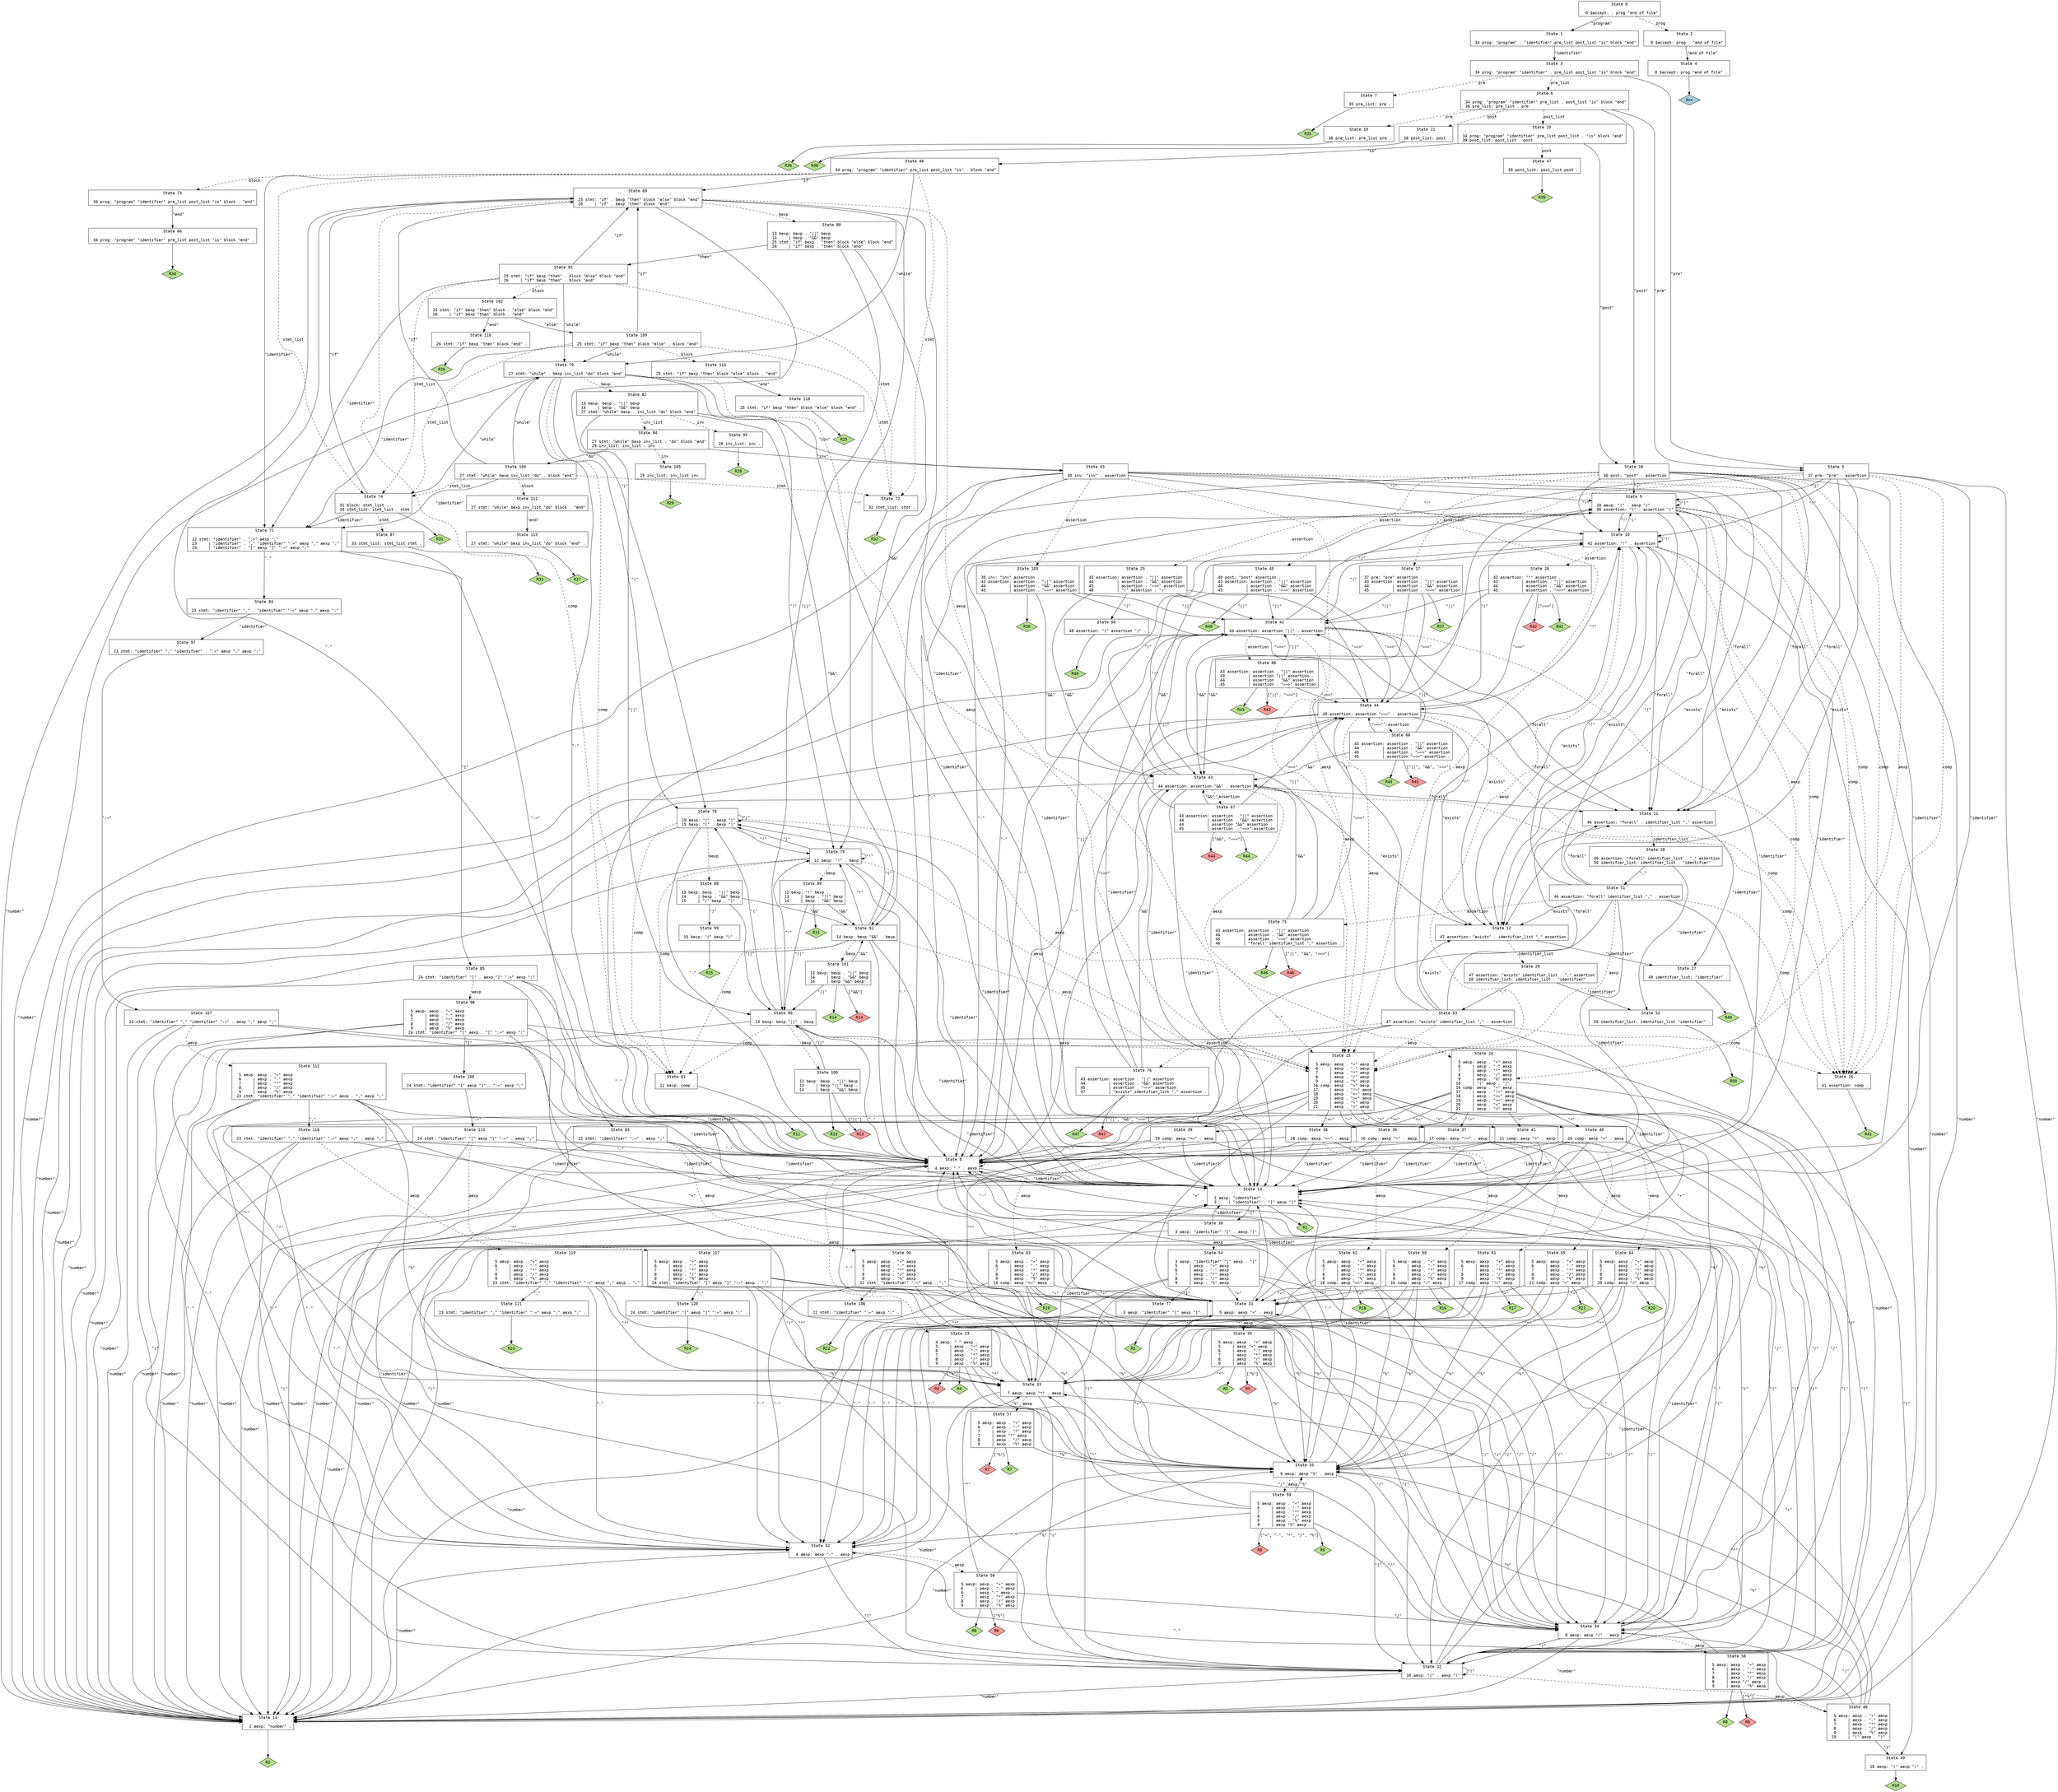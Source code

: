 // Generated by GNU Bison 3.4.
// Report bugs to <bug-bison@gnu.org>.
// Home page: <http://www.gnu.org/software/bison/>.

digraph "/home/ferhat/git/vc-gen/vcgen-parser.yy"
{
  node [fontname = courier, shape = box, colorscheme = paired6]
  edge [fontname = courier]

  0 [label="State 0\n\l  0 $accept: . prog \"end of file\"\l"]
  0 -> 1 [style=solid label="\"program\""]
  0 -> 2 [style=dashed label="prog"]
  1 [label="State 1\n\l 34 prog: \"program\" . \"identifier\" pre_list post_list \"is\" block \"end\"\l"]
  1 -> 3 [style=solid label="\"identifier\""]
  2 [label="State 2\n\l  0 $accept: prog . \"end of file\"\l"]
  2 -> 4 [style=solid label="\"end of file\""]
  3 [label="State 3\n\l 34 prog: \"program\" \"identifier\" . pre_list post_list \"is\" block \"end\"\l"]
  3 -> 5 [style=solid label="\"pre\""]
  3 -> 6 [style=dashed label="pre_list"]
  3 -> 7 [style=dashed label="pre"]
  4 [label="State 4\n\l  0 $accept: prog \"end of file\" .\l"]
  4 -> "4R0" [style=solid]
 "4R0" [label="Acc", fillcolor=1, shape=diamond, style=filled]
  5 [label="State 5\n\l 37 pre: \"pre\" . assertion\l"]
  5 -> 8 [style=solid label="\"-\""]
  5 -> 9 [style=solid label="\"(\""]
  5 -> 10 [style=solid label="\"!\""]
  5 -> 11 [style=solid label="\"forall\""]
  5 -> 12 [style=solid label="\"exists\""]
  5 -> 13 [style=solid label="\"identifier\""]
  5 -> 14 [style=solid label="\"number\""]
  5 -> 15 [style=dashed label="aexp"]
  5 -> 16 [style=dashed label="comp"]
  5 -> 17 [style=dashed label="assertion"]
  6 [label="State 6\n\l 34 prog: \"program\" \"identifier\" pre_list . post_list \"is\" block \"end\"\l 36 pre_list: pre_list . pre\l"]
  6 -> 5 [style=solid label="\"pre\""]
  6 -> 18 [style=solid label="\"post\""]
  6 -> 19 [style=dashed label="pre"]
  6 -> 20 [style=dashed label="post_list"]
  6 -> 21 [style=dashed label="post"]
  7 [label="State 7\n\l 35 pre_list: pre .\l"]
  7 -> "7R35" [style=solid]
 "7R35" [label="R35", fillcolor=3, shape=diamond, style=filled]
  8 [label="State 8\n\l  4 aexp: \"-\" . aexp\l"]
  8 -> 8 [style=solid label="\"-\""]
  8 -> 22 [style=solid label="\"(\""]
  8 -> 13 [style=solid label="\"identifier\""]
  8 -> 14 [style=solid label="\"number\""]
  8 -> 23 [style=dashed label="aexp"]
  9 [label="State 9\n\l 10 aexp: \"(\" . aexp \")\"\l 48 assertion: \"(\" . assertion \")\"\l"]
  9 -> 8 [style=solid label="\"-\""]
  9 -> 9 [style=solid label="\"(\""]
  9 -> 10 [style=solid label="\"!\""]
  9 -> 11 [style=solid label="\"forall\""]
  9 -> 12 [style=solid label="\"exists\""]
  9 -> 13 [style=solid label="\"identifier\""]
  9 -> 14 [style=solid label="\"number\""]
  9 -> 24 [style=dashed label="aexp"]
  9 -> 16 [style=dashed label="comp"]
  9 -> 25 [style=dashed label="assertion"]
  10 [label="State 10\n\l 42 assertion: \"!\" . assertion\l"]
  10 -> 8 [style=solid label="\"-\""]
  10 -> 9 [style=solid label="\"(\""]
  10 -> 10 [style=solid label="\"!\""]
  10 -> 11 [style=solid label="\"forall\""]
  10 -> 12 [style=solid label="\"exists\""]
  10 -> 13 [style=solid label="\"identifier\""]
  10 -> 14 [style=solid label="\"number\""]
  10 -> 15 [style=dashed label="aexp"]
  10 -> 16 [style=dashed label="comp"]
  10 -> 26 [style=dashed label="assertion"]
  11 [label="State 11\n\l 46 assertion: \"forall\" . identifier_list \",\" assertion\l"]
  11 -> 27 [style=solid label="\"identifier\""]
  11 -> 28 [style=dashed label="identifier_list"]
  12 [label="State 12\n\l 47 assertion: \"exists\" . identifier_list \",\" assertion\l"]
  12 -> 27 [style=solid label="\"identifier\""]
  12 -> 29 [style=dashed label="identifier_list"]
  13 [label="State 13\n\l  1 aexp: \"identifier\" .\l  3     | \"identifier\" . \"[\" aexp \"]\"\l"]
  13 -> 30 [style=solid label="\"[\""]
  13 -> "13R1" [style=solid]
 "13R1" [label="R1", fillcolor=3, shape=diamond, style=filled]
  14 [label="State 14\n\l  2 aexp: \"number\" .\l"]
  14 -> "14R2" [style=solid]
 "14R2" [label="R2", fillcolor=3, shape=diamond, style=filled]
  15 [label="State 15\n\l  5 aexp: aexp . \"+\" aexp\l  6     | aexp . \"-\" aexp\l  7     | aexp . \"*\" aexp\l  8     | aexp . \"/\" aexp\l  9     | aexp . \"%\" aexp\l 16 comp: aexp . \"=\" aexp\l 17     | aexp . \"!=\" aexp\l 18     | aexp . \"<=\" aexp\l 19     | aexp . \">=\" aexp\l 20     | aexp . \"<\" aexp\l 21     | aexp . \">\" aexp\l"]
  15 -> 31 [style=solid label="\"+\""]
  15 -> 32 [style=solid label="\"-\""]
  15 -> 33 [style=solid label="\"*\""]
  15 -> 34 [style=solid label="\"/\""]
  15 -> 35 [style=solid label="\"%\""]
  15 -> 36 [style=solid label="\"=\""]
  15 -> 37 [style=solid label="\"!=\""]
  15 -> 38 [style=solid label="\"<=\""]
  15 -> 39 [style=solid label="\">=\""]
  15 -> 40 [style=solid label="\"<\""]
  15 -> 41 [style=solid label="\">\""]
  16 [label="State 16\n\l 41 assertion: comp .\l"]
  16 -> "16R41" [style=solid]
 "16R41" [label="R41", fillcolor=3, shape=diamond, style=filled]
  17 [label="State 17\n\l 37 pre: \"pre\" assertion .\l 43 assertion: assertion . \"||\" assertion\l 44          | assertion . \"&&\" assertion\l 45          | assertion . \"==>\" assertion\l"]
  17 -> 42 [style=solid label="\"||\""]
  17 -> 43 [style=solid label="\"&&\""]
  17 -> 44 [style=solid label="\"==>\""]
  17 -> "17R37" [style=solid]
 "17R37" [label="R37", fillcolor=3, shape=diamond, style=filled]
  18 [label="State 18\n\l 40 post: \"post\" . assertion\l"]
  18 -> 8 [style=solid label="\"-\""]
  18 -> 9 [style=solid label="\"(\""]
  18 -> 10 [style=solid label="\"!\""]
  18 -> 11 [style=solid label="\"forall\""]
  18 -> 12 [style=solid label="\"exists\""]
  18 -> 13 [style=solid label="\"identifier\""]
  18 -> 14 [style=solid label="\"number\""]
  18 -> 15 [style=dashed label="aexp"]
  18 -> 16 [style=dashed label="comp"]
  18 -> 45 [style=dashed label="assertion"]
  19 [label="State 19\n\l 36 pre_list: pre_list pre .\l"]
  19 -> "19R36" [style=solid]
 "19R36" [label="R36", fillcolor=3, shape=diamond, style=filled]
  20 [label="State 20\n\l 34 prog: \"program\" \"identifier\" pre_list post_list . \"is\" block \"end\"\l 39 post_list: post_list . post\l"]
  20 -> 18 [style=solid label="\"post\""]
  20 -> 46 [style=solid label="\"is\""]
  20 -> 47 [style=dashed label="post"]
  21 [label="State 21\n\l 38 post_list: post .\l"]
  21 -> "21R38" [style=solid]
 "21R38" [label="R38", fillcolor=3, shape=diamond, style=filled]
  22 [label="State 22\n\l 10 aexp: \"(\" . aexp \")\"\l"]
  22 -> 8 [style=solid label="\"-\""]
  22 -> 22 [style=solid label="\"(\""]
  22 -> 13 [style=solid label="\"identifier\""]
  22 -> 14 [style=solid label="\"number\""]
  22 -> 48 [style=dashed label="aexp"]
  23 [label="State 23\n\l  4 aexp: \"-\" aexp .\l  5     | aexp . \"+\" aexp\l  6     | aexp . \"-\" aexp\l  7     | aexp . \"*\" aexp\l  8     | aexp . \"/\" aexp\l  9     | aexp . \"%\" aexp\l"]
  23 -> 33 [style=solid label="\"*\""]
  23 -> 34 [style=solid label="\"/\""]
  23 -> 35 [style=solid label="\"%\""]
  23 -> "23R4d" [label="[\"%\"]", style=solid]
 "23R4d" [label="R4", fillcolor=5, shape=diamond, style=filled]
  23 -> "23R4" [style=solid]
 "23R4" [label="R4", fillcolor=3, shape=diamond, style=filled]
  24 [label="State 24\n\l  5 aexp: aexp . \"+\" aexp\l  6     | aexp . \"-\" aexp\l  7     | aexp . \"*\" aexp\l  8     | aexp . \"/\" aexp\l  9     | aexp . \"%\" aexp\l 10     | \"(\" aexp . \")\"\l 16 comp: aexp . \"=\" aexp\l 17     | aexp . \"!=\" aexp\l 18     | aexp . \"<=\" aexp\l 19     | aexp . \">=\" aexp\l 20     | aexp . \"<\" aexp\l 21     | aexp . \">\" aexp\l"]
  24 -> 31 [style=solid label="\"+\""]
  24 -> 32 [style=solid label="\"-\""]
  24 -> 33 [style=solid label="\"*\""]
  24 -> 34 [style=solid label="\"/\""]
  24 -> 35 [style=solid label="\"%\""]
  24 -> 49 [style=solid label="\")\""]
  24 -> 36 [style=solid label="\"=\""]
  24 -> 37 [style=solid label="\"!=\""]
  24 -> 38 [style=solid label="\"<=\""]
  24 -> 39 [style=solid label="\">=\""]
  24 -> 40 [style=solid label="\"<\""]
  24 -> 41 [style=solid label="\">\""]
  25 [label="State 25\n\l 43 assertion: assertion . \"||\" assertion\l 44          | assertion . \"&&\" assertion\l 45          | assertion . \"==>\" assertion\l 48          | \"(\" assertion . \")\"\l"]
  25 -> 50 [style=solid label="\")\""]
  25 -> 42 [style=solid label="\"||\""]
  25 -> 43 [style=solid label="\"&&\""]
  25 -> 44 [style=solid label="\"==>\""]
  26 [label="State 26\n\l 42 assertion: \"!\" assertion .\l 43          | assertion . \"||\" assertion\l 44          | assertion . \"&&\" assertion\l 45          | assertion . \"==>\" assertion\l"]
  26 -> 42 [style=solid label="\"||\""]
  26 -> 43 [style=solid label="\"&&\""]
  26 -> 44 [style=solid label="\"==>\""]
  26 -> "26R42d" [label="[\"==>\"]", style=solid]
 "26R42d" [label="R42", fillcolor=5, shape=diamond, style=filled]
  26 -> "26R42" [style=solid]
 "26R42" [label="R42", fillcolor=3, shape=diamond, style=filled]
  27 [label="State 27\n\l 49 identifier_list: \"identifier\" .\l"]
  27 -> "27R49" [style=solid]
 "27R49" [label="R49", fillcolor=3, shape=diamond, style=filled]
  28 [label="State 28\n\l 46 assertion: \"forall\" identifier_list . \",\" assertion\l 50 identifier_list: identifier_list . \"identifier\"\l"]
  28 -> 51 [style=solid label="\",\""]
  28 -> 52 [style=solid label="\"identifier\""]
  29 [label="State 29\n\l 47 assertion: \"exists\" identifier_list . \",\" assertion\l 50 identifier_list: identifier_list . \"identifier\"\l"]
  29 -> 53 [style=solid label="\",\""]
  29 -> 52 [style=solid label="\"identifier\""]
  30 [label="State 30\n\l  3 aexp: \"identifier\" \"[\" . aexp \"]\"\l"]
  30 -> 8 [style=solid label="\"-\""]
  30 -> 22 [style=solid label="\"(\""]
  30 -> 13 [style=solid label="\"identifier\""]
  30 -> 14 [style=solid label="\"number\""]
  30 -> 54 [style=dashed label="aexp"]
  31 [label="State 31\n\l  5 aexp: aexp \"+\" . aexp\l"]
  31 -> 8 [style=solid label="\"-\""]
  31 -> 22 [style=solid label="\"(\""]
  31 -> 13 [style=solid label="\"identifier\""]
  31 -> 14 [style=solid label="\"number\""]
  31 -> 55 [style=dashed label="aexp"]
  32 [label="State 32\n\l  6 aexp: aexp \"-\" . aexp\l"]
  32 -> 8 [style=solid label="\"-\""]
  32 -> 22 [style=solid label="\"(\""]
  32 -> 13 [style=solid label="\"identifier\""]
  32 -> 14 [style=solid label="\"number\""]
  32 -> 56 [style=dashed label="aexp"]
  33 [label="State 33\n\l  7 aexp: aexp \"*\" . aexp\l"]
  33 -> 8 [style=solid label="\"-\""]
  33 -> 22 [style=solid label="\"(\""]
  33 -> 13 [style=solid label="\"identifier\""]
  33 -> 14 [style=solid label="\"number\""]
  33 -> 57 [style=dashed label="aexp"]
  34 [label="State 34\n\l  8 aexp: aexp \"/\" . aexp\l"]
  34 -> 8 [style=solid label="\"-\""]
  34 -> 22 [style=solid label="\"(\""]
  34 -> 13 [style=solid label="\"identifier\""]
  34 -> 14 [style=solid label="\"number\""]
  34 -> 58 [style=dashed label="aexp"]
  35 [label="State 35\n\l  9 aexp: aexp \"%\" . aexp\l"]
  35 -> 8 [style=solid label="\"-\""]
  35 -> 22 [style=solid label="\"(\""]
  35 -> 13 [style=solid label="\"identifier\""]
  35 -> 14 [style=solid label="\"number\""]
  35 -> 59 [style=dashed label="aexp"]
  36 [label="State 36\n\l 16 comp: aexp \"=\" . aexp\l"]
  36 -> 8 [style=solid label="\"-\""]
  36 -> 22 [style=solid label="\"(\""]
  36 -> 13 [style=solid label="\"identifier\""]
  36 -> 14 [style=solid label="\"number\""]
  36 -> 60 [style=dashed label="aexp"]
  37 [label="State 37\n\l 17 comp: aexp \"!=\" . aexp\l"]
  37 -> 8 [style=solid label="\"-\""]
  37 -> 22 [style=solid label="\"(\""]
  37 -> 13 [style=solid label="\"identifier\""]
  37 -> 14 [style=solid label="\"number\""]
  37 -> 61 [style=dashed label="aexp"]
  38 [label="State 38\n\l 18 comp: aexp \"<=\" . aexp\l"]
  38 -> 8 [style=solid label="\"-\""]
  38 -> 22 [style=solid label="\"(\""]
  38 -> 13 [style=solid label="\"identifier\""]
  38 -> 14 [style=solid label="\"number\""]
  38 -> 62 [style=dashed label="aexp"]
  39 [label="State 39\n\l 19 comp: aexp \">=\" . aexp\l"]
  39 -> 8 [style=solid label="\"-\""]
  39 -> 22 [style=solid label="\"(\""]
  39 -> 13 [style=solid label="\"identifier\""]
  39 -> 14 [style=solid label="\"number\""]
  39 -> 63 [style=dashed label="aexp"]
  40 [label="State 40\n\l 20 comp: aexp \"<\" . aexp\l"]
  40 -> 8 [style=solid label="\"-\""]
  40 -> 22 [style=solid label="\"(\""]
  40 -> 13 [style=solid label="\"identifier\""]
  40 -> 14 [style=solid label="\"number\""]
  40 -> 64 [style=dashed label="aexp"]
  41 [label="State 41\n\l 21 comp: aexp \">\" . aexp\l"]
  41 -> 8 [style=solid label="\"-\""]
  41 -> 22 [style=solid label="\"(\""]
  41 -> 13 [style=solid label="\"identifier\""]
  41 -> 14 [style=solid label="\"number\""]
  41 -> 65 [style=dashed label="aexp"]
  42 [label="State 42\n\l 43 assertion: assertion \"||\" . assertion\l"]
  42 -> 8 [style=solid label="\"-\""]
  42 -> 9 [style=solid label="\"(\""]
  42 -> 10 [style=solid label="\"!\""]
  42 -> 11 [style=solid label="\"forall\""]
  42 -> 12 [style=solid label="\"exists\""]
  42 -> 13 [style=solid label="\"identifier\""]
  42 -> 14 [style=solid label="\"number\""]
  42 -> 15 [style=dashed label="aexp"]
  42 -> 16 [style=dashed label="comp"]
  42 -> 66 [style=dashed label="assertion"]
  43 [label="State 43\n\l 44 assertion: assertion \"&&\" . assertion\l"]
  43 -> 8 [style=solid label="\"-\""]
  43 -> 9 [style=solid label="\"(\""]
  43 -> 10 [style=solid label="\"!\""]
  43 -> 11 [style=solid label="\"forall\""]
  43 -> 12 [style=solid label="\"exists\""]
  43 -> 13 [style=solid label="\"identifier\""]
  43 -> 14 [style=solid label="\"number\""]
  43 -> 15 [style=dashed label="aexp"]
  43 -> 16 [style=dashed label="comp"]
  43 -> 67 [style=dashed label="assertion"]
  44 [label="State 44\n\l 45 assertion: assertion \"==>\" . assertion\l"]
  44 -> 8 [style=solid label="\"-\""]
  44 -> 9 [style=solid label="\"(\""]
  44 -> 10 [style=solid label="\"!\""]
  44 -> 11 [style=solid label="\"forall\""]
  44 -> 12 [style=solid label="\"exists\""]
  44 -> 13 [style=solid label="\"identifier\""]
  44 -> 14 [style=solid label="\"number\""]
  44 -> 15 [style=dashed label="aexp"]
  44 -> 16 [style=dashed label="comp"]
  44 -> 68 [style=dashed label="assertion"]
  45 [label="State 45\n\l 40 post: \"post\" assertion .\l 43 assertion: assertion . \"||\" assertion\l 44          | assertion . \"&&\" assertion\l 45          | assertion . \"==>\" assertion\l"]
  45 -> 42 [style=solid label="\"||\""]
  45 -> 43 [style=solid label="\"&&\""]
  45 -> 44 [style=solid label="\"==>\""]
  45 -> "45R40" [style=solid]
 "45R40" [label="R40", fillcolor=3, shape=diamond, style=filled]
  46 [label="State 46\n\l 34 prog: \"program\" \"identifier\" pre_list post_list \"is\" . block \"end\"\l"]
  46 -> 69 [style=solid label="\"if\""]
  46 -> 70 [style=solid label="\"while\""]
  46 -> 71 [style=solid label="\"identifier\""]
  46 -> 72 [style=dashed label="stmt"]
  46 -> 73 [style=dashed label="block"]
  46 -> 74 [style=dashed label="stmt_list"]
  47 [label="State 47\n\l 39 post_list: post_list post .\l"]
  47 -> "47R39" [style=solid]
 "47R39" [label="R39", fillcolor=3, shape=diamond, style=filled]
  48 [label="State 48\n\l  5 aexp: aexp . \"+\" aexp\l  6     | aexp . \"-\" aexp\l  7     | aexp . \"*\" aexp\l  8     | aexp . \"/\" aexp\l  9     | aexp . \"%\" aexp\l 10     | \"(\" aexp . \")\"\l"]
  48 -> 31 [style=solid label="\"+\""]
  48 -> 32 [style=solid label="\"-\""]
  48 -> 33 [style=solid label="\"*\""]
  48 -> 34 [style=solid label="\"/\""]
  48 -> 35 [style=solid label="\"%\""]
  48 -> 49 [style=solid label="\")\""]
  49 [label="State 49\n\l 10 aexp: \"(\" aexp \")\" .\l"]
  49 -> "49R10" [style=solid]
 "49R10" [label="R10", fillcolor=3, shape=diamond, style=filled]
  50 [label="State 50\n\l 48 assertion: \"(\" assertion \")\" .\l"]
  50 -> "50R48" [style=solid]
 "50R48" [label="R48", fillcolor=3, shape=diamond, style=filled]
  51 [label="State 51\n\l 46 assertion: \"forall\" identifier_list \",\" . assertion\l"]
  51 -> 8 [style=solid label="\"-\""]
  51 -> 9 [style=solid label="\"(\""]
  51 -> 10 [style=solid label="\"!\""]
  51 -> 11 [style=solid label="\"forall\""]
  51 -> 12 [style=solid label="\"exists\""]
  51 -> 13 [style=solid label="\"identifier\""]
  51 -> 14 [style=solid label="\"number\""]
  51 -> 15 [style=dashed label="aexp"]
  51 -> 16 [style=dashed label="comp"]
  51 -> 75 [style=dashed label="assertion"]
  52 [label="State 52\n\l 50 identifier_list: identifier_list \"identifier\" .\l"]
  52 -> "52R50" [style=solid]
 "52R50" [label="R50", fillcolor=3, shape=diamond, style=filled]
  53 [label="State 53\n\l 47 assertion: \"exists\" identifier_list \",\" . assertion\l"]
  53 -> 8 [style=solid label="\"-\""]
  53 -> 9 [style=solid label="\"(\""]
  53 -> 10 [style=solid label="\"!\""]
  53 -> 11 [style=solid label="\"forall\""]
  53 -> 12 [style=solid label="\"exists\""]
  53 -> 13 [style=solid label="\"identifier\""]
  53 -> 14 [style=solid label="\"number\""]
  53 -> 15 [style=dashed label="aexp"]
  53 -> 16 [style=dashed label="comp"]
  53 -> 76 [style=dashed label="assertion"]
  54 [label="State 54\n\l  3 aexp: \"identifier\" \"[\" aexp . \"]\"\l  5     | aexp . \"+\" aexp\l  6     | aexp . \"-\" aexp\l  7     | aexp . \"*\" aexp\l  8     | aexp . \"/\" aexp\l  9     | aexp . \"%\" aexp\l"]
  54 -> 31 [style=solid label="\"+\""]
  54 -> 32 [style=solid label="\"-\""]
  54 -> 33 [style=solid label="\"*\""]
  54 -> 34 [style=solid label="\"/\""]
  54 -> 35 [style=solid label="\"%\""]
  54 -> 77 [style=solid label="\"]\""]
  55 [label="State 55\n\l  5 aexp: aexp . \"+\" aexp\l  5     | aexp \"+\" aexp .\l  6     | aexp . \"-\" aexp\l  7     | aexp . \"*\" aexp\l  8     | aexp . \"/\" aexp\l  9     | aexp . \"%\" aexp\l"]
  55 -> 33 [style=solid label="\"*\""]
  55 -> 34 [style=solid label="\"/\""]
  55 -> 35 [style=solid label="\"%\""]
  55 -> "55R5d" [label="[\"%\"]", style=solid]
 "55R5d" [label="R5", fillcolor=5, shape=diamond, style=filled]
  55 -> "55R5" [style=solid]
 "55R5" [label="R5", fillcolor=3, shape=diamond, style=filled]
  56 [label="State 56\n\l  5 aexp: aexp . \"+\" aexp\l  6     | aexp . \"-\" aexp\l  6     | aexp \"-\" aexp .\l  7     | aexp . \"*\" aexp\l  8     | aexp . \"/\" aexp\l  9     | aexp . \"%\" aexp\l"]
  56 -> 33 [style=solid label="\"*\""]
  56 -> 34 [style=solid label="\"/\""]
  56 -> 35 [style=solid label="\"%\""]
  56 -> "56R6d" [label="[\"%\"]", style=solid]
 "56R6d" [label="R6", fillcolor=5, shape=diamond, style=filled]
  56 -> "56R6" [style=solid]
 "56R6" [label="R6", fillcolor=3, shape=diamond, style=filled]
  57 [label="State 57\n\l  5 aexp: aexp . \"+\" aexp\l  6     | aexp . \"-\" aexp\l  7     | aexp . \"*\" aexp\l  7     | aexp \"*\" aexp .\l  8     | aexp . \"/\" aexp\l  9     | aexp . \"%\" aexp\l"]
  57 -> 35 [style=solid label="\"%\""]
  57 -> "57R7d" [label="[\"%\"]", style=solid]
 "57R7d" [label="R7", fillcolor=5, shape=diamond, style=filled]
  57 -> "57R7" [style=solid]
 "57R7" [label="R7", fillcolor=3, shape=diamond, style=filled]
  58 [label="State 58\n\l  5 aexp: aexp . \"+\" aexp\l  6     | aexp . \"-\" aexp\l  7     | aexp . \"*\" aexp\l  8     | aexp . \"/\" aexp\l  8     | aexp \"/\" aexp .\l  9     | aexp . \"%\" aexp\l"]
  58 -> 35 [style=solid label="\"%\""]
  58 -> "58R8d" [label="[\"%\"]", style=solid]
 "58R8d" [label="R8", fillcolor=5, shape=diamond, style=filled]
  58 -> "58R8" [style=solid]
 "58R8" [label="R8", fillcolor=3, shape=diamond, style=filled]
  59 [label="State 59\n\l  5 aexp: aexp . \"+\" aexp\l  6     | aexp . \"-\" aexp\l  7     | aexp . \"*\" aexp\l  8     | aexp . \"/\" aexp\l  9     | aexp . \"%\" aexp\l  9     | aexp \"%\" aexp .\l"]
  59 -> 31 [style=solid label="\"+\""]
  59 -> 32 [style=solid label="\"-\""]
  59 -> 33 [style=solid label="\"*\""]
  59 -> 34 [style=solid label="\"/\""]
  59 -> 35 [style=solid label="\"%\""]
  59 -> "59R9d" [label="[\"+\", \"-\", \"*\", \"/\", \"%\"]", style=solid]
 "59R9d" [label="R9", fillcolor=5, shape=diamond, style=filled]
  59 -> "59R9" [style=solid]
 "59R9" [label="R9", fillcolor=3, shape=diamond, style=filled]
  60 [label="State 60\n\l  5 aexp: aexp . \"+\" aexp\l  6     | aexp . \"-\" aexp\l  7     | aexp . \"*\" aexp\l  8     | aexp . \"/\" aexp\l  9     | aexp . \"%\" aexp\l 16 comp: aexp \"=\" aexp .\l"]
  60 -> 31 [style=solid label="\"+\""]
  60 -> 32 [style=solid label="\"-\""]
  60 -> 33 [style=solid label="\"*\""]
  60 -> 34 [style=solid label="\"/\""]
  60 -> 35 [style=solid label="\"%\""]
  60 -> "60R16" [style=solid]
 "60R16" [label="R16", fillcolor=3, shape=diamond, style=filled]
  61 [label="State 61\n\l  5 aexp: aexp . \"+\" aexp\l  6     | aexp . \"-\" aexp\l  7     | aexp . \"*\" aexp\l  8     | aexp . \"/\" aexp\l  9     | aexp . \"%\" aexp\l 17 comp: aexp \"!=\" aexp .\l"]
  61 -> 31 [style=solid label="\"+\""]
  61 -> 32 [style=solid label="\"-\""]
  61 -> 33 [style=solid label="\"*\""]
  61 -> 34 [style=solid label="\"/\""]
  61 -> 35 [style=solid label="\"%\""]
  61 -> "61R17" [style=solid]
 "61R17" [label="R17", fillcolor=3, shape=diamond, style=filled]
  62 [label="State 62\n\l  5 aexp: aexp . \"+\" aexp\l  6     | aexp . \"-\" aexp\l  7     | aexp . \"*\" aexp\l  8     | aexp . \"/\" aexp\l  9     | aexp . \"%\" aexp\l 18 comp: aexp \"<=\" aexp .\l"]
  62 -> 31 [style=solid label="\"+\""]
  62 -> 32 [style=solid label="\"-\""]
  62 -> 33 [style=solid label="\"*\""]
  62 -> 34 [style=solid label="\"/\""]
  62 -> 35 [style=solid label="\"%\""]
  62 -> "62R18" [style=solid]
 "62R18" [label="R18", fillcolor=3, shape=diamond, style=filled]
  63 [label="State 63\n\l  5 aexp: aexp . \"+\" aexp\l  6     | aexp . \"-\" aexp\l  7     | aexp . \"*\" aexp\l  8     | aexp . \"/\" aexp\l  9     | aexp . \"%\" aexp\l 19 comp: aexp \">=\" aexp .\l"]
  63 -> 31 [style=solid label="\"+\""]
  63 -> 32 [style=solid label="\"-\""]
  63 -> 33 [style=solid label="\"*\""]
  63 -> 34 [style=solid label="\"/\""]
  63 -> 35 [style=solid label="\"%\""]
  63 -> "63R19" [style=solid]
 "63R19" [label="R19", fillcolor=3, shape=diamond, style=filled]
  64 [label="State 64\n\l  5 aexp: aexp . \"+\" aexp\l  6     | aexp . \"-\" aexp\l  7     | aexp . \"*\" aexp\l  8     | aexp . \"/\" aexp\l  9     | aexp . \"%\" aexp\l 20 comp: aexp \"<\" aexp .\l"]
  64 -> 31 [style=solid label="\"+\""]
  64 -> 32 [style=solid label="\"-\""]
  64 -> 33 [style=solid label="\"*\""]
  64 -> 34 [style=solid label="\"/\""]
  64 -> 35 [style=solid label="\"%\""]
  64 -> "64R20" [style=solid]
 "64R20" [label="R20", fillcolor=3, shape=diamond, style=filled]
  65 [label="State 65\n\l  5 aexp: aexp . \"+\" aexp\l  6     | aexp . \"-\" aexp\l  7     | aexp . \"*\" aexp\l  8     | aexp . \"/\" aexp\l  9     | aexp . \"%\" aexp\l 21 comp: aexp \">\" aexp .\l"]
  65 -> 31 [style=solid label="\"+\""]
  65 -> 32 [style=solid label="\"-\""]
  65 -> 33 [style=solid label="\"*\""]
  65 -> 34 [style=solid label="\"/\""]
  65 -> 35 [style=solid label="\"%\""]
  65 -> "65R21" [style=solid]
 "65R21" [label="R21", fillcolor=3, shape=diamond, style=filled]
  66 [label="State 66\n\l 43 assertion: assertion . \"||\" assertion\l 43          | assertion \"||\" assertion .\l 44          | assertion . \"&&\" assertion\l 45          | assertion . \"==>\" assertion\l"]
  66 -> 42 [style=solid label="\"||\""]
  66 -> 44 [style=solid label="\"==>\""]
  66 -> "66R43d" [label="[\"||\", \"==>\"]", style=solid]
 "66R43d" [label="R43", fillcolor=5, shape=diamond, style=filled]
  66 -> "66R43" [style=solid]
 "66R43" [label="R43", fillcolor=3, shape=diamond, style=filled]
  67 [label="State 67\n\l 43 assertion: assertion . \"||\" assertion\l 44          | assertion . \"&&\" assertion\l 44          | assertion \"&&\" assertion .\l 45          | assertion . \"==>\" assertion\l"]
  67 -> 42 [style=solid label="\"||\""]
  67 -> 43 [style=solid label="\"&&\""]
  67 -> 44 [style=solid label="\"==>\""]
  67 -> "67R44d" [label="[\"&&\", \"==>\"]", style=solid]
 "67R44d" [label="R44", fillcolor=5, shape=diamond, style=filled]
  67 -> "67R44" [style=solid]
 "67R44" [label="R44", fillcolor=3, shape=diamond, style=filled]
  68 [label="State 68\n\l 43 assertion: assertion . \"||\" assertion\l 44          | assertion . \"&&\" assertion\l 45          | assertion . \"==>\" assertion\l 45          | assertion \"==>\" assertion .\l"]
  68 -> 42 [style=solid label="\"||\""]
  68 -> 43 [style=solid label="\"&&\""]
  68 -> 44 [style=solid label="\"==>\""]
  68 -> "68R45d" [label="[\"||\", \"&&\", \"==>\"]", style=solid]
 "68R45d" [label="R45", fillcolor=5, shape=diamond, style=filled]
  68 -> "68R45" [style=solid]
 "68R45" [label="R45", fillcolor=3, shape=diamond, style=filled]
  69 [label="State 69\n\l 25 stmt: \"if\" . bexp \"then\" block \"else\" block \"end\"\l 26     | \"if\" . bexp \"then\" block \"end\"\l"]
  69 -> 8 [style=solid label="\"-\""]
  69 -> 78 [style=solid label="\"(\""]
  69 -> 79 [style=solid label="\"!\""]
  69 -> 13 [style=solid label="\"identifier\""]
  69 -> 14 [style=solid label="\"number\""]
  69 -> 15 [style=dashed label="aexp"]
  69 -> 80 [style=dashed label="bexp"]
  69 -> 81 [style=dashed label="comp"]
  70 [label="State 70\n\l 27 stmt: \"while\" . bexp inv_list \"do\" block \"end\"\l"]
  70 -> 8 [style=solid label="\"-\""]
  70 -> 78 [style=solid label="\"(\""]
  70 -> 79 [style=solid label="\"!\""]
  70 -> 13 [style=solid label="\"identifier\""]
  70 -> 14 [style=solid label="\"number\""]
  70 -> 15 [style=dashed label="aexp"]
  70 -> 82 [style=dashed label="bexp"]
  70 -> 81 [style=dashed label="comp"]
  71 [label="State 71\n\l 22 stmt: \"identifier\" . \":=\" aexp \";\"\l 23     | \"identifier\" . \",\" \"identifier\" \":=\" aexp \",\" aexp \";\"\l 24     | \"identifier\" . \"[\" aexp \"]\" \":=\" aexp \";\"\l"]
  71 -> 83 [style=solid label="\":=\""]
  71 -> 84 [style=solid label="\",\""]
  71 -> 85 [style=solid label="\"[\""]
  72 [label="State 72\n\l 32 stmt_list: stmt .\l"]
  72 -> "72R32" [style=solid]
 "72R32" [label="R32", fillcolor=3, shape=diamond, style=filled]
  73 [label="State 73\n\l 34 prog: \"program\" \"identifier\" pre_list post_list \"is\" block . \"end\"\l"]
  73 -> 86 [style=solid label="\"end\""]
  74 [label="State 74\n\l 31 block: stmt_list .\l 33 stmt_list: stmt_list . stmt\l"]
  74 -> 69 [style=solid label="\"if\""]
  74 -> 70 [style=solid label="\"while\""]
  74 -> 71 [style=solid label="\"identifier\""]
  74 -> 87 [style=dashed label="stmt"]
  74 -> "74R31" [style=solid]
 "74R31" [label="R31", fillcolor=3, shape=diamond, style=filled]
  75 [label="State 75\n\l 43 assertion: assertion . \"||\" assertion\l 44          | assertion . \"&&\" assertion\l 45          | assertion . \"==>\" assertion\l 46          | \"forall\" identifier_list \",\" assertion .\l"]
  75 -> 42 [style=solid label="\"||\""]
  75 -> 43 [style=solid label="\"&&\""]
  75 -> 44 [style=solid label="\"==>\""]
  75 -> "75R46d" [label="[\"||\", \"&&\", \"==>\"]", style=solid]
 "75R46d" [label="R46", fillcolor=5, shape=diamond, style=filled]
  75 -> "75R46" [style=solid]
 "75R46" [label="R46", fillcolor=3, shape=diamond, style=filled]
  76 [label="State 76\n\l 43 assertion: assertion . \"||\" assertion\l 44          | assertion . \"&&\" assertion\l 45          | assertion . \"==>\" assertion\l 47          | \"exists\" identifier_list \",\" assertion .\l"]
  76 -> 42 [style=solid label="\"||\""]
  76 -> 43 [style=solid label="\"&&\""]
  76 -> 44 [style=solid label="\"==>\""]
  76 -> "76R47d" [label="[\"||\", \"&&\", \"==>\"]", style=solid]
 "76R47d" [label="R47", fillcolor=5, shape=diamond, style=filled]
  76 -> "76R47" [style=solid]
 "76R47" [label="R47", fillcolor=3, shape=diamond, style=filled]
  77 [label="State 77\n\l  3 aexp: \"identifier\" \"[\" aexp \"]\" .\l"]
  77 -> "77R3" [style=solid]
 "77R3" [label="R3", fillcolor=3, shape=diamond, style=filled]
  78 [label="State 78\n\l 10 aexp: \"(\" . aexp \")\"\l 15 bexp: \"(\" . bexp \")\"\l"]
  78 -> 8 [style=solid label="\"-\""]
  78 -> 78 [style=solid label="\"(\""]
  78 -> 79 [style=solid label="\"!\""]
  78 -> 13 [style=solid label="\"identifier\""]
  78 -> 14 [style=solid label="\"number\""]
  78 -> 24 [style=dashed label="aexp"]
  78 -> 88 [style=dashed label="bexp"]
  78 -> 81 [style=dashed label="comp"]
  79 [label="State 79\n\l 12 bexp: \"!\" . bexp\l"]
  79 -> 8 [style=solid label="\"-\""]
  79 -> 78 [style=solid label="\"(\""]
  79 -> 79 [style=solid label="\"!\""]
  79 -> 13 [style=solid label="\"identifier\""]
  79 -> 14 [style=solid label="\"number\""]
  79 -> 15 [style=dashed label="aexp"]
  79 -> 89 [style=dashed label="bexp"]
  79 -> 81 [style=dashed label="comp"]
  80 [label="State 80\n\l 13 bexp: bexp . \"||\" bexp\l 14     | bexp . \"&&\" bexp\l 25 stmt: \"if\" bexp . \"then\" block \"else\" block \"end\"\l 26     | \"if\" bexp . \"then\" block \"end\"\l"]
  80 -> 90 [style=solid label="\"||\""]
  80 -> 91 [style=solid label="\"&&\""]
  80 -> 92 [style=solid label="\"then\""]
  81 [label="State 81\n\l 11 bexp: comp .\l"]
  81 -> "81R11" [style=solid]
 "81R11" [label="R11", fillcolor=3, shape=diamond, style=filled]
  82 [label="State 82\n\l 13 bexp: bexp . \"||\" bexp\l 14     | bexp . \"&&\" bexp\l 27 stmt: \"while\" bexp . inv_list \"do\" block \"end\"\l"]
  82 -> 90 [style=solid label="\"||\""]
  82 -> 91 [style=solid label="\"&&\""]
  82 -> 93 [style=solid label="\"inv\""]
  82 -> 94 [style=dashed label="inv_list"]
  82 -> 95 [style=dashed label="inv"]
  83 [label="State 83\n\l 22 stmt: \"identifier\" \":=\" . aexp \";\"\l"]
  83 -> 8 [style=solid label="\"-\""]
  83 -> 22 [style=solid label="\"(\""]
  83 -> 13 [style=solid label="\"identifier\""]
  83 -> 14 [style=solid label="\"number\""]
  83 -> 96 [style=dashed label="aexp"]
  84 [label="State 84\n\l 23 stmt: \"identifier\" \",\" . \"identifier\" \":=\" aexp \",\" aexp \";\"\l"]
  84 -> 97 [style=solid label="\"identifier\""]
  85 [label="State 85\n\l 24 stmt: \"identifier\" \"[\" . aexp \"]\" \":=\" aexp \";\"\l"]
  85 -> 8 [style=solid label="\"-\""]
  85 -> 22 [style=solid label="\"(\""]
  85 -> 13 [style=solid label="\"identifier\""]
  85 -> 14 [style=solid label="\"number\""]
  85 -> 98 [style=dashed label="aexp"]
  86 [label="State 86\n\l 34 prog: \"program\" \"identifier\" pre_list post_list \"is\" block \"end\" .\l"]
  86 -> "86R34" [style=solid]
 "86R34" [label="R34", fillcolor=3, shape=diamond, style=filled]
  87 [label="State 87\n\l 33 stmt_list: stmt_list stmt .\l"]
  87 -> "87R33" [style=solid]
 "87R33" [label="R33", fillcolor=3, shape=diamond, style=filled]
  88 [label="State 88\n\l 13 bexp: bexp . \"||\" bexp\l 14     | bexp . \"&&\" bexp\l 15     | \"(\" bexp . \")\"\l"]
  88 -> 99 [style=solid label="\")\""]
  88 -> 90 [style=solid label="\"||\""]
  88 -> 91 [style=solid label="\"&&\""]
  89 [label="State 89\n\l 12 bexp: \"!\" bexp .\l 13     | bexp . \"||\" bexp\l 14     | bexp . \"&&\" bexp\l"]
  89 -> 90 [style=solid label="\"||\""]
  89 -> 91 [style=solid label="\"&&\""]
  89 -> "89R12" [style=solid]
 "89R12" [label="R12", fillcolor=3, shape=diamond, style=filled]
  90 [label="State 90\n\l 13 bexp: bexp \"||\" . bexp\l"]
  90 -> 8 [style=solid label="\"-\""]
  90 -> 78 [style=solid label="\"(\""]
  90 -> 79 [style=solid label="\"!\""]
  90 -> 13 [style=solid label="\"identifier\""]
  90 -> 14 [style=solid label="\"number\""]
  90 -> 15 [style=dashed label="aexp"]
  90 -> 100 [style=dashed label="bexp"]
  90 -> 81 [style=dashed label="comp"]
  91 [label="State 91\n\l 14 bexp: bexp \"&&\" . bexp\l"]
  91 -> 8 [style=solid label="\"-\""]
  91 -> 78 [style=solid label="\"(\""]
  91 -> 79 [style=solid label="\"!\""]
  91 -> 13 [style=solid label="\"identifier\""]
  91 -> 14 [style=solid label="\"number\""]
  91 -> 15 [style=dashed label="aexp"]
  91 -> 101 [style=dashed label="bexp"]
  91 -> 81 [style=dashed label="comp"]
  92 [label="State 92\n\l 25 stmt: \"if\" bexp \"then\" . block \"else\" block \"end\"\l 26     | \"if\" bexp \"then\" . block \"end\"\l"]
  92 -> 69 [style=solid label="\"if\""]
  92 -> 70 [style=solid label="\"while\""]
  92 -> 71 [style=solid label="\"identifier\""]
  92 -> 72 [style=dashed label="stmt"]
  92 -> 102 [style=dashed label="block"]
  92 -> 74 [style=dashed label="stmt_list"]
  93 [label="State 93\n\l 30 inv: \"inv\" . assertion\l"]
  93 -> 8 [style=solid label="\"-\""]
  93 -> 9 [style=solid label="\"(\""]
  93 -> 10 [style=solid label="\"!\""]
  93 -> 11 [style=solid label="\"forall\""]
  93 -> 12 [style=solid label="\"exists\""]
  93 -> 13 [style=solid label="\"identifier\""]
  93 -> 14 [style=solid label="\"number\""]
  93 -> 15 [style=dashed label="aexp"]
  93 -> 16 [style=dashed label="comp"]
  93 -> 103 [style=dashed label="assertion"]
  94 [label="State 94\n\l 27 stmt: \"while\" bexp inv_list . \"do\" block \"end\"\l 29 inv_list: inv_list . inv\l"]
  94 -> 104 [style=solid label="\"do\""]
  94 -> 93 [style=solid label="\"inv\""]
  94 -> 105 [style=dashed label="inv"]
  95 [label="State 95\n\l 28 inv_list: inv .\l"]
  95 -> "95R28" [style=solid]
 "95R28" [label="R28", fillcolor=3, shape=diamond, style=filled]
  96 [label="State 96\n\l  5 aexp: aexp . \"+\" aexp\l  6     | aexp . \"-\" aexp\l  7     | aexp . \"*\" aexp\l  8     | aexp . \"/\" aexp\l  9     | aexp . \"%\" aexp\l 22 stmt: \"identifier\" \":=\" aexp . \";\"\l"]
  96 -> 31 [style=solid label="\"+\""]
  96 -> 32 [style=solid label="\"-\""]
  96 -> 33 [style=solid label="\"*\""]
  96 -> 34 [style=solid label="\"/\""]
  96 -> 35 [style=solid label="\"%\""]
  96 -> 106 [style=solid label="\";\""]
  97 [label="State 97\n\l 23 stmt: \"identifier\" \",\" \"identifier\" . \":=\" aexp \",\" aexp \";\"\l"]
  97 -> 107 [style=solid label="\":=\""]
  98 [label="State 98\n\l  5 aexp: aexp . \"+\" aexp\l  6     | aexp . \"-\" aexp\l  7     | aexp . \"*\" aexp\l  8     | aexp . \"/\" aexp\l  9     | aexp . \"%\" aexp\l 24 stmt: \"identifier\" \"[\" aexp . \"]\" \":=\" aexp \";\"\l"]
  98 -> 31 [style=solid label="\"+\""]
  98 -> 32 [style=solid label="\"-\""]
  98 -> 33 [style=solid label="\"*\""]
  98 -> 34 [style=solid label="\"/\""]
  98 -> 35 [style=solid label="\"%\""]
  98 -> 108 [style=solid label="\"]\""]
  99 [label="State 99\n\l 15 bexp: \"(\" bexp \")\" .\l"]
  99 -> "99R15" [style=solid]
 "99R15" [label="R15", fillcolor=3, shape=diamond, style=filled]
  100 [label="State 100\n\l 13 bexp: bexp . \"||\" bexp\l 13     | bexp \"||\" bexp .\l 14     | bexp . \"&&\" bexp\l"]
  100 -> 90 [style=solid label="\"||\""]
  100 -> "100R13d" [label="[\"||\"]", style=solid]
 "100R13d" [label="R13", fillcolor=5, shape=diamond, style=filled]
  100 -> "100R13" [style=solid]
 "100R13" [label="R13", fillcolor=3, shape=diamond, style=filled]
  101 [label="State 101\n\l 13 bexp: bexp . \"||\" bexp\l 14     | bexp . \"&&\" bexp\l 14     | bexp \"&&\" bexp .\l"]
  101 -> 90 [style=solid label="\"||\""]
  101 -> 91 [style=solid label="\"&&\""]
  101 -> "101R14d" [label="[\"&&\"]", style=solid]
 "101R14d" [label="R14", fillcolor=5, shape=diamond, style=filled]
  101 -> "101R14" [style=solid]
 "101R14" [label="R14", fillcolor=3, shape=diamond, style=filled]
  102 [label="State 102\n\l 25 stmt: \"if\" bexp \"then\" block . \"else\" block \"end\"\l 26     | \"if\" bexp \"then\" block . \"end\"\l"]
  102 -> 109 [style=solid label="\"else\""]
  102 -> 110 [style=solid label="\"end\""]
  103 [label="State 103\n\l 30 inv: \"inv\" assertion .\l 43 assertion: assertion . \"||\" assertion\l 44          | assertion . \"&&\" assertion\l 45          | assertion . \"==>\" assertion\l"]
  103 -> 42 [style=solid label="\"||\""]
  103 -> 43 [style=solid label="\"&&\""]
  103 -> 44 [style=solid label="\"==>\""]
  103 -> "103R30" [style=solid]
 "103R30" [label="R30", fillcolor=3, shape=diamond, style=filled]
  104 [label="State 104\n\l 27 stmt: \"while\" bexp inv_list \"do\" . block \"end\"\l"]
  104 -> 69 [style=solid label="\"if\""]
  104 -> 70 [style=solid label="\"while\""]
  104 -> 71 [style=solid label="\"identifier\""]
  104 -> 72 [style=dashed label="stmt"]
  104 -> 111 [style=dashed label="block"]
  104 -> 74 [style=dashed label="stmt_list"]
  105 [label="State 105\n\l 29 inv_list: inv_list inv .\l"]
  105 -> "105R29" [style=solid]
 "105R29" [label="R29", fillcolor=3, shape=diamond, style=filled]
  106 [label="State 106\n\l 22 stmt: \"identifier\" \":=\" aexp \";\" .\l"]
  106 -> "106R22" [style=solid]
 "106R22" [label="R22", fillcolor=3, shape=diamond, style=filled]
  107 [label="State 107\n\l 23 stmt: \"identifier\" \",\" \"identifier\" \":=\" . aexp \",\" aexp \";\"\l"]
  107 -> 8 [style=solid label="\"-\""]
  107 -> 22 [style=solid label="\"(\""]
  107 -> 13 [style=solid label="\"identifier\""]
  107 -> 14 [style=solid label="\"number\""]
  107 -> 112 [style=dashed label="aexp"]
  108 [label="State 108\n\l 24 stmt: \"identifier\" \"[\" aexp \"]\" . \":=\" aexp \";\"\l"]
  108 -> 113 [style=solid label="\":=\""]
  109 [label="State 109\n\l 25 stmt: \"if\" bexp \"then\" block \"else\" . block \"end\"\l"]
  109 -> 69 [style=solid label="\"if\""]
  109 -> 70 [style=solid label="\"while\""]
  109 -> 71 [style=solid label="\"identifier\""]
  109 -> 72 [style=dashed label="stmt"]
  109 -> 114 [style=dashed label="block"]
  109 -> 74 [style=dashed label="stmt_list"]
  110 [label="State 110\n\l 26 stmt: \"if\" bexp \"then\" block \"end\" .\l"]
  110 -> "110R26" [style=solid]
 "110R26" [label="R26", fillcolor=3, shape=diamond, style=filled]
  111 [label="State 111\n\l 27 stmt: \"while\" bexp inv_list \"do\" block . \"end\"\l"]
  111 -> 115 [style=solid label="\"end\""]
  112 [label="State 112\n\l  5 aexp: aexp . \"+\" aexp\l  6     | aexp . \"-\" aexp\l  7     | aexp . \"*\" aexp\l  8     | aexp . \"/\" aexp\l  9     | aexp . \"%\" aexp\l 23 stmt: \"identifier\" \",\" \"identifier\" \":=\" aexp . \",\" aexp \";\"\l"]
  112 -> 31 [style=solid label="\"+\""]
  112 -> 32 [style=solid label="\"-\""]
  112 -> 33 [style=solid label="\"*\""]
  112 -> 34 [style=solid label="\"/\""]
  112 -> 35 [style=solid label="\"%\""]
  112 -> 116 [style=solid label="\",\""]
  113 [label="State 113\n\l 24 stmt: \"identifier\" \"[\" aexp \"]\" \":=\" . aexp \";\"\l"]
  113 -> 8 [style=solid label="\"-\""]
  113 -> 22 [style=solid label="\"(\""]
  113 -> 13 [style=solid label="\"identifier\""]
  113 -> 14 [style=solid label="\"number\""]
  113 -> 117 [style=dashed label="aexp"]
  114 [label="State 114\n\l 25 stmt: \"if\" bexp \"then\" block \"else\" block . \"end\"\l"]
  114 -> 118 [style=solid label="\"end\""]
  115 [label="State 115\n\l 27 stmt: \"while\" bexp inv_list \"do\" block \"end\" .\l"]
  115 -> "115R27" [style=solid]
 "115R27" [label="R27", fillcolor=3, shape=diamond, style=filled]
  116 [label="State 116\n\l 23 stmt: \"identifier\" \",\" \"identifier\" \":=\" aexp \",\" . aexp \";\"\l"]
  116 -> 8 [style=solid label="\"-\""]
  116 -> 22 [style=solid label="\"(\""]
  116 -> 13 [style=solid label="\"identifier\""]
  116 -> 14 [style=solid label="\"number\""]
  116 -> 119 [style=dashed label="aexp"]
  117 [label="State 117\n\l  5 aexp: aexp . \"+\" aexp\l  6     | aexp . \"-\" aexp\l  7     | aexp . \"*\" aexp\l  8     | aexp . \"/\" aexp\l  9     | aexp . \"%\" aexp\l 24 stmt: \"identifier\" \"[\" aexp \"]\" \":=\" aexp . \";\"\l"]
  117 -> 31 [style=solid label="\"+\""]
  117 -> 32 [style=solid label="\"-\""]
  117 -> 33 [style=solid label="\"*\""]
  117 -> 34 [style=solid label="\"/\""]
  117 -> 35 [style=solid label="\"%\""]
  117 -> 120 [style=solid label="\";\""]
  118 [label="State 118\n\l 25 stmt: \"if\" bexp \"then\" block \"else\" block \"end\" .\l"]
  118 -> "118R25" [style=solid]
 "118R25" [label="R25", fillcolor=3, shape=diamond, style=filled]
  119 [label="State 119\n\l  5 aexp: aexp . \"+\" aexp\l  6     | aexp . \"-\" aexp\l  7     | aexp . \"*\" aexp\l  8     | aexp . \"/\" aexp\l  9     | aexp . \"%\" aexp\l 23 stmt: \"identifier\" \",\" \"identifier\" \":=\" aexp \",\" aexp . \";\"\l"]
  119 -> 31 [style=solid label="\"+\""]
  119 -> 32 [style=solid label="\"-\""]
  119 -> 33 [style=solid label="\"*\""]
  119 -> 34 [style=solid label="\"/\""]
  119 -> 35 [style=solid label="\"%\""]
  119 -> 121 [style=solid label="\";\""]
  120 [label="State 120\n\l 24 stmt: \"identifier\" \"[\" aexp \"]\" \":=\" aexp \";\" .\l"]
  120 -> "120R24" [style=solid]
 "120R24" [label="R24", fillcolor=3, shape=diamond, style=filled]
  121 [label="State 121\n\l 23 stmt: \"identifier\" \",\" \"identifier\" \":=\" aexp \",\" aexp \";\" .\l"]
  121 -> "121R23" [style=solid]
 "121R23" [label="R23", fillcolor=3, shape=diamond, style=filled]
}
